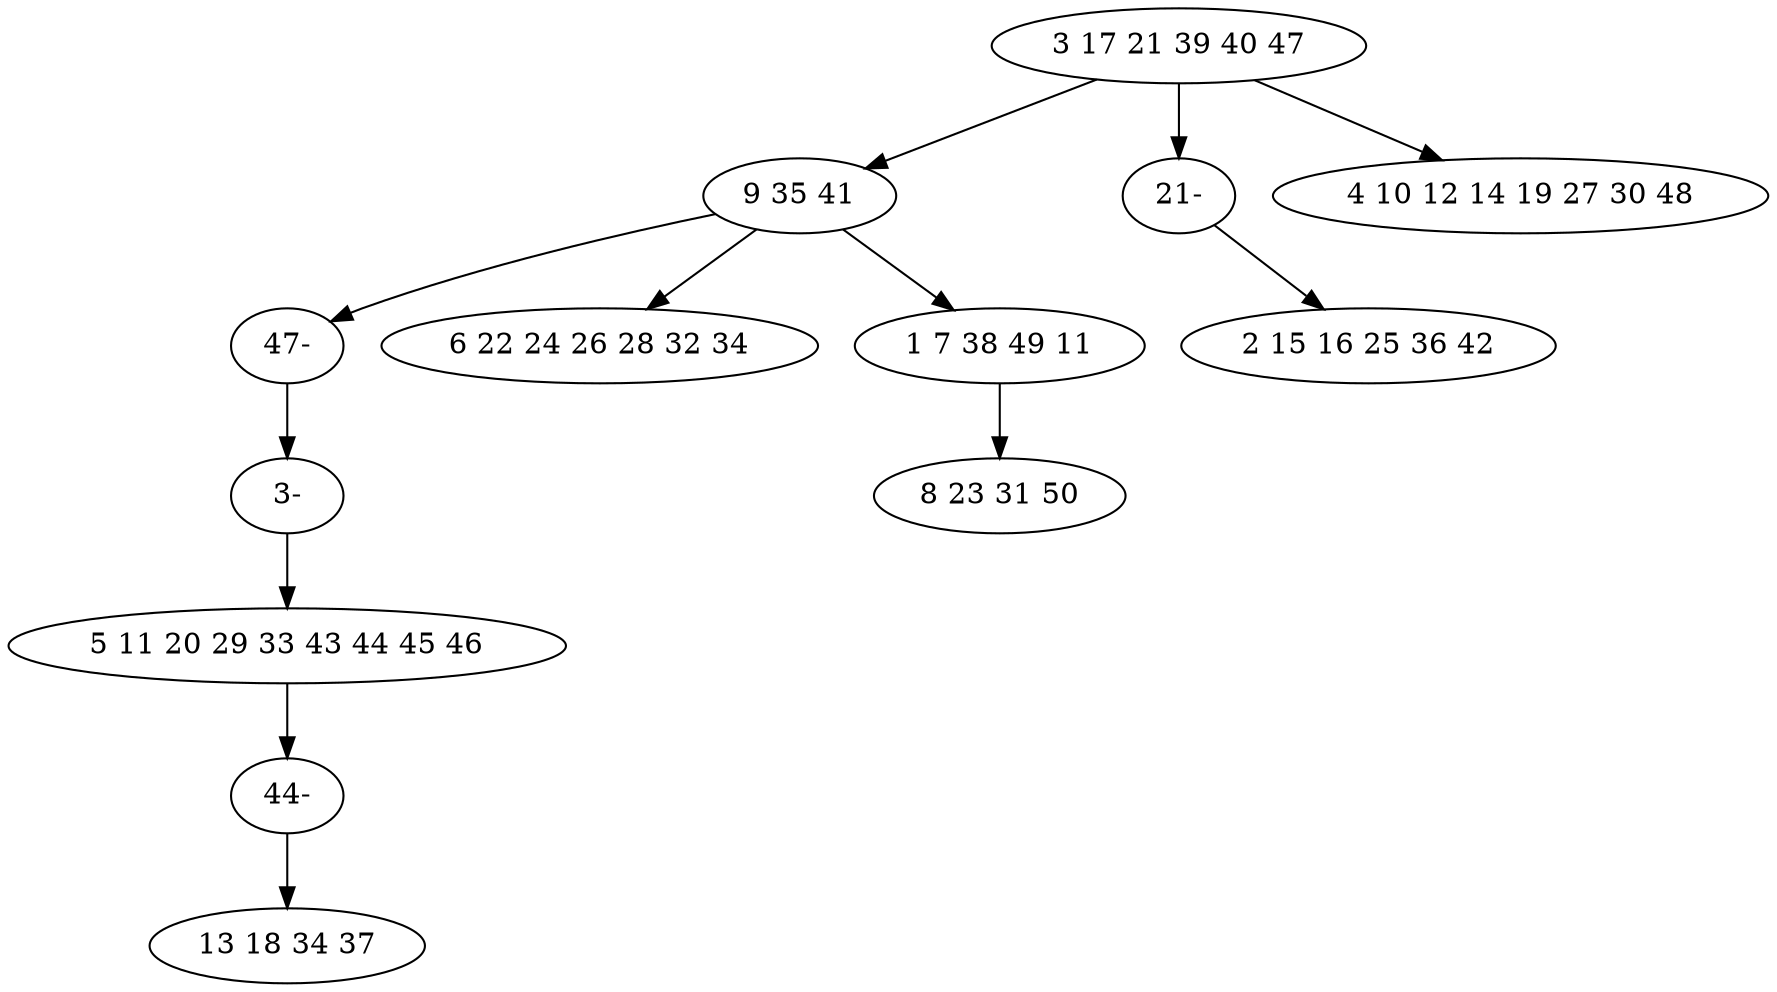 digraph true_tree {
	"0" -> "1"
	"1" -> "10"
	"0" -> "11"
	"0" -> "4"
	"1" -> "5"
	"1" -> "6"
	"6" -> "7"
	"2" -> "9"
	"9" -> "8"
	"10" -> "12"
	"11" -> "3"
	"12" -> "2"
	"0" [label="3 17 21 39 40 47"];
	"1" [label="9 35 41"];
	"2" [label="5 11 20 29 33 43 44 45 46"];
	"3" [label="2 15 16 25 36 42"];
	"4" [label="4 10 12 14 19 27 30 48"];
	"5" [label="6 22 24 26 28 32 34"];
	"6" [label="1 7 38 49 11"];
	"7" [label="8 23 31 50"];
	"8" [label="13 18 34 37"];
	"9" [label="44-"];
	"10" [label="47-"];
	"11" [label="21-"];
	"12" [label="3-"];
}
